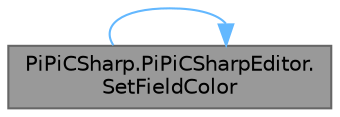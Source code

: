 digraph "PiPiCSharp.PiPiCSharpEditor.SetFieldColor"
{
 // LATEX_PDF_SIZE
  bgcolor="transparent";
  edge [fontname=Helvetica,fontsize=10,labelfontname=Helvetica,labelfontsize=10];
  node [fontname=Helvetica,fontsize=10,shape=box,height=0.2,width=0.4];
  rankdir="RL";
  Node1 [id="Node000001",label="PiPiCSharp.PiPiCSharpEditor.\lSetFieldColor",height=0.2,width=0.4,color="gray40", fillcolor="grey60", style="filled", fontcolor="black",tooltip="Set field color."];
  Node1 -> Node1 [id="edge1_Node000001_Node000001",dir="back",color="steelblue1",style="solid",tooltip=" "];
}
